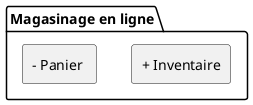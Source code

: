 @startuml
hide circle
skinparam backgroundcolor transparent
package "Magasinage en ligne" {
  rectangle "+ Inventaire"
  rectangle "- Panier "
}
@enduml